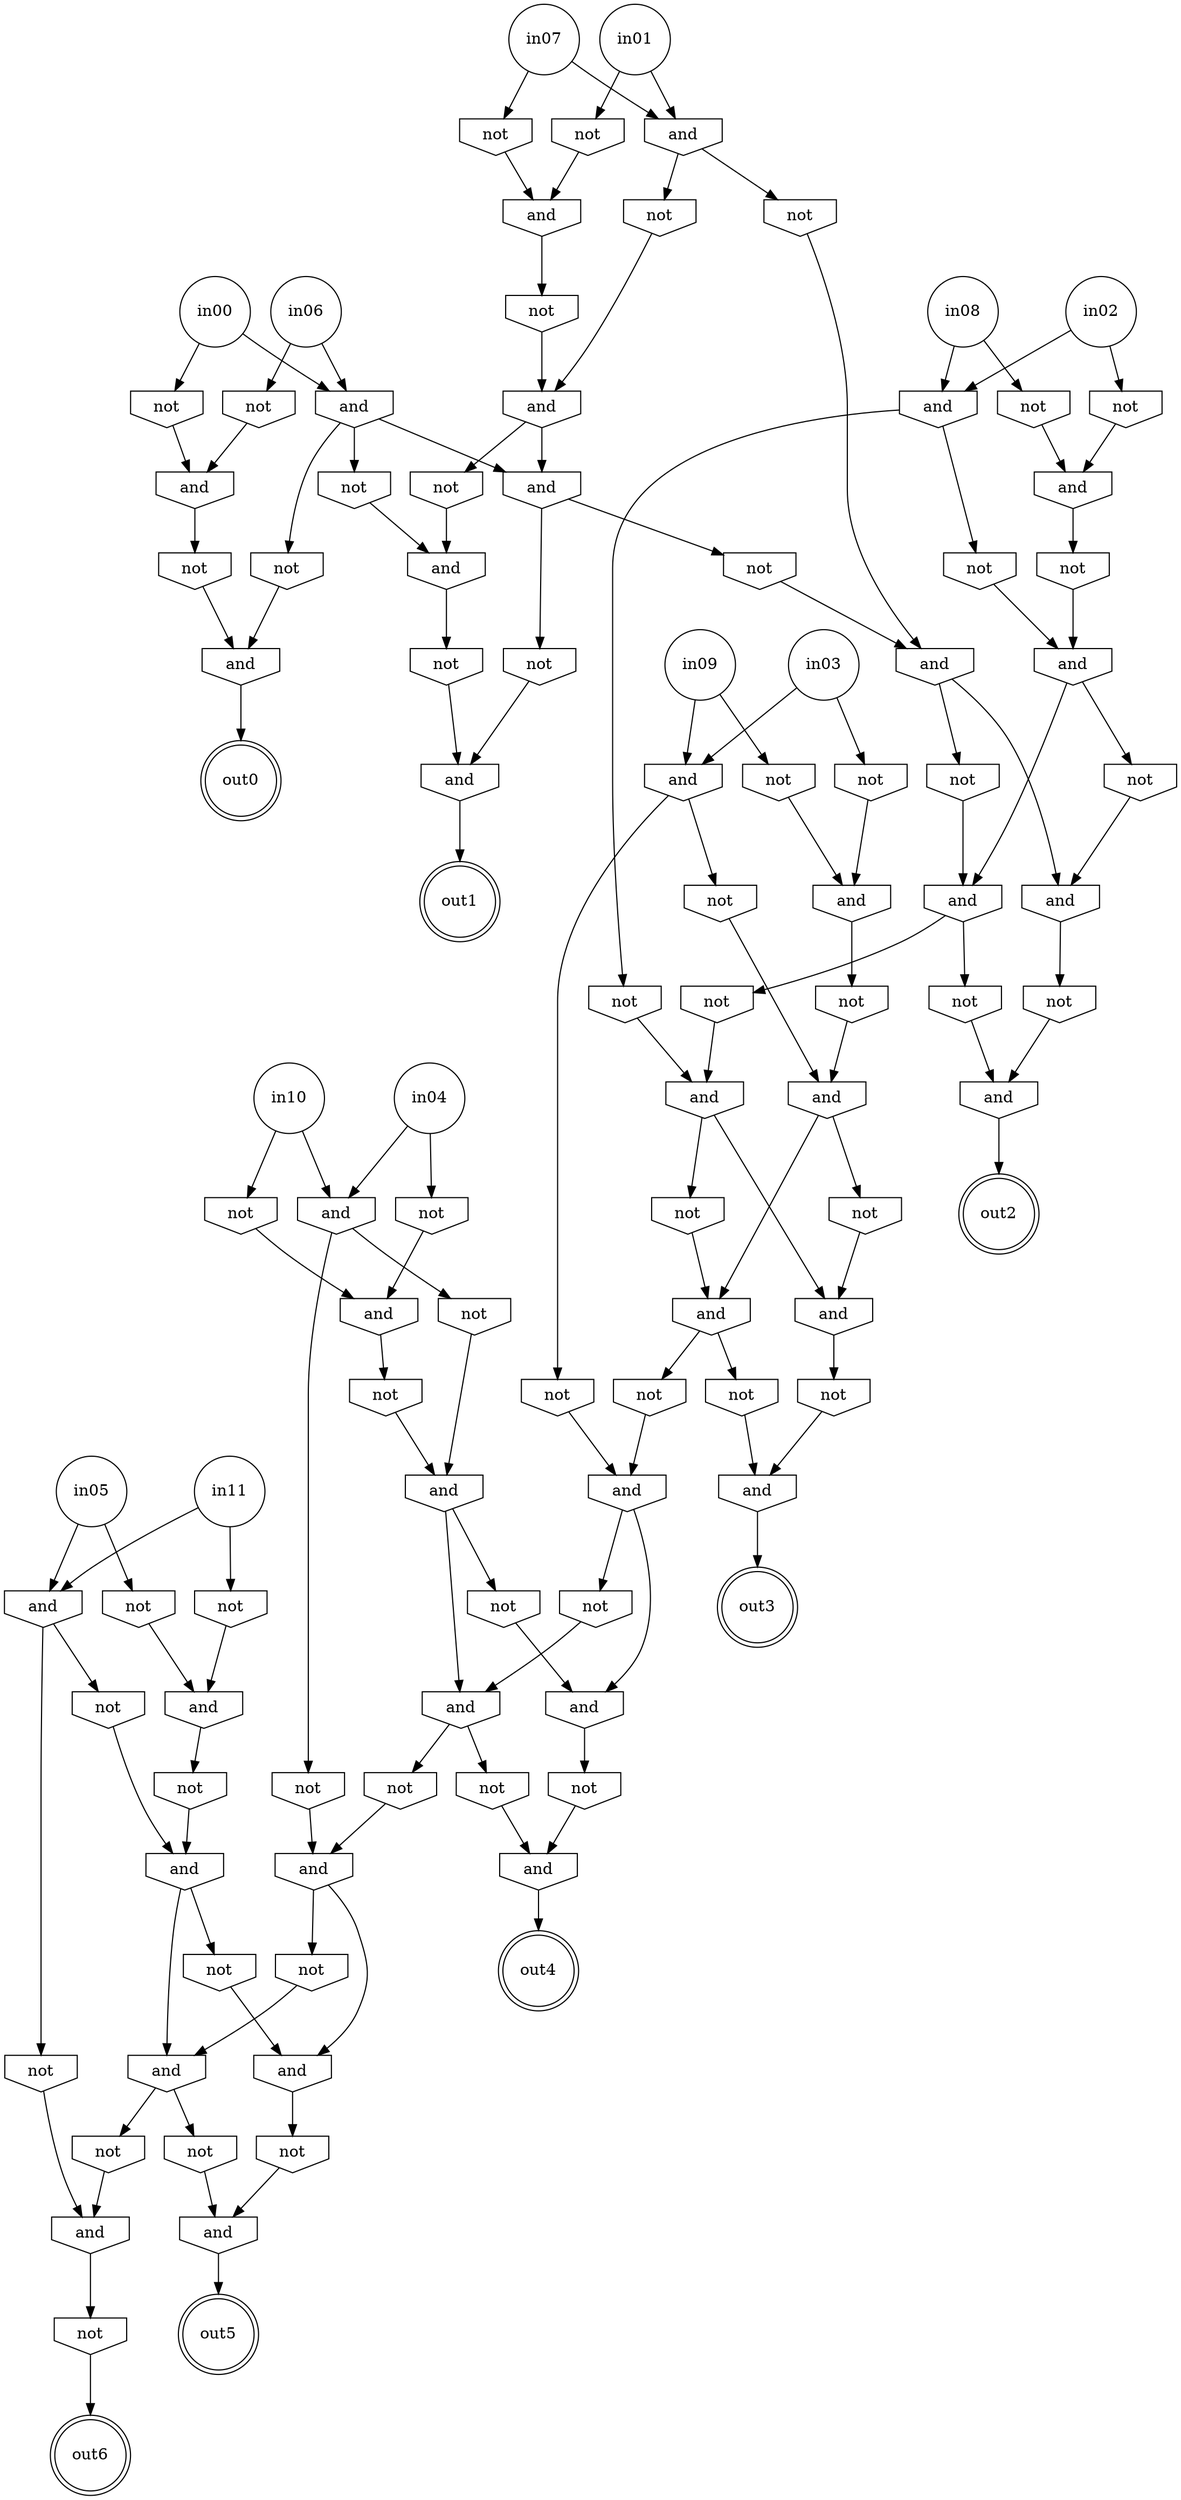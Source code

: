 strict digraph "" {
	node [label="\N"];
	in11	[label=in11,
		shape=circle];
	g6	[label=and,
		shape=invhouse];
	in11 -> g6;
	g0	[label=not,
		shape=invhouse];
	in11 -> g0;
	in10	[label=in10,
		shape=circle];
	g8	[label=and,
		shape=invhouse];
	in10 -> g8;
	g1	[label=not,
		shape=invhouse];
	in10 -> g1;
	in09	[label=in09,
		shape=circle];
	g10	[label=and,
		shape=invhouse];
	in09 -> g10;
	g2	[label=not,
		shape=invhouse];
	in09 -> g2;
	in08	[label=in08,
		shape=circle];
	g12	[label=and,
		shape=invhouse];
	in08 -> g12;
	g3	[label=not,
		shape=invhouse];
	in08 -> g3;
	in07	[label=in07,
		shape=circle];
	g4	[label=not,
		shape=invhouse];
	in07 -> g4;
	g14	[label=and,
		shape=invhouse];
	in07 -> g14;
	in06	[label=in06,
		shape=circle];
	g16	[label=and,
		shape=invhouse];
	in06 -> g16;
	g5	[label=not,
		shape=invhouse];
	in06 -> g5;
	in05	[label=in05,
		shape=circle];
	g7	[label=not,
		shape=invhouse];
	in05 -> g7;
	in05 -> g6;
	in04	[label=in04,
		shape=circle];
	in04 -> g8;
	g9	[label=not,
		shape=invhouse];
	in04 -> g9;
	in03	[label=in03,
		shape=circle];
	g11	[label=not,
		shape=invhouse];
	in03 -> g11;
	in03 -> g10;
	in02	[label=in02,
		shape=circle];
	in02 -> g12;
	g13	[label=not,
		shape=invhouse];
	in02 -> g13;
	in01	[label=in01,
		shape=circle];
	in01 -> g14;
	g15	[label=not,
		shape=invhouse];
	in01 -> g15;
	in00	[label=in00,
		shape=circle];
	g17	[label=not,
		shape=invhouse];
	in00 -> g17;
	in00 -> g16;
	g52	[label=not,
		shape=invhouse];
	g54	[label=and,
		shape=invhouse];
	g52 -> g54;
	g57	[label=not,
		shape=invhouse];
	g54 -> g57;
	g56	[label=not,
		shape=invhouse];
	g59	[label=and,
		shape=invhouse];
	g56 -> g59;
	g58	[label=and,
		shape=invhouse];
	g60	[label=and,
		shape=invhouse];
	g58 -> g60;
	g61	[label=not,
		shape=invhouse];
	g58 -> g61;
	g62	[label=not,
		shape=invhouse];
	g60 -> g62;
	g67	[label=and,
		shape=invhouse];
	g62 -> g67;
	g53	[label=and,
		shape=invhouse];
	g53 -> g56;
	g55	[label=not,
		shape=invhouse];
	g53 -> g55;
	g64	[label=not,
		shape=invhouse];
	g66	[label=and,
		shape=invhouse];
	g64 -> g66;
	g55 -> g58;
	g65	[label=not,
		shape=invhouse];
	g65 -> g67;
	g57 -> g59;
	g68	[label=and,
		shape=invhouse];
	g66 -> g68;
	g69	[label=not,
		shape=invhouse];
	g66 -> g69;
	out1	[label=out1,
		shape=doublecircle];
	g59 -> out1;
	out2	[label=out2,
		shape=doublecircle];
	g67 -> out2;
	g63	[label=and,
		shape=invhouse];
	g61 -> g63;
	g70	[label=not,
		shape=invhouse];
	g68 -> g70;
	g63 -> g64;
	g63 -> g65;
	g71	[label=and,
		shape=invhouse];
	g69 -> g71;
	g20	[label=and,
		shape=invhouse];
	g7 -> g20;
	g21	[label=not,
		shape=invhouse];
	g8 -> g21;
	g22	[label=not,
		shape=invhouse];
	g8 -> g22;
	g73	[label=not,
		shape=invhouse];
	g75	[label=and,
		shape=invhouse];
	g73 -> g75;
	g35	[label=and,
		shape=invhouse];
	g17 -> g35;
	g18	[label=not,
		shape=invhouse];
	g90	[label=and,
		shape=invhouse];
	g18 -> g90;
	g77	[label=not,
		shape=invhouse];
	g79	[label=and,
		shape=invhouse];
	g77 -> g79;
	g27	[label=not,
		shape=invhouse];
	g27 -> g66;
	g28	[label=not,
		shape=invhouse];
	g45	[label=and,
		shape=invhouse];
	g28 -> g45;
	g81	[label=not,
		shape=invhouse];
	g83	[label=and,
		shape=invhouse];
	g81 -> g83;
	g37	[label=not,
		shape=invhouse];
	g43	[label=and,
		shape=invhouse];
	g37 -> g43;
	g38	[label=not,
		shape=invhouse];
	g44	[label=and,
		shape=invhouse];
	g38 -> g44;
	g85	[label=not,
		shape=invhouse];
	g87	[label=and,
		shape=invhouse];
	g85 -> g87;
	g47	[label=and,
		shape=invhouse];
	out0	[label=out0,
		shape=doublecircle];
	g47 -> out0;
	g48	[label=not,
		shape=invhouse];
	g84	[label=and,
		shape=invhouse];
	g48 -> g84;
	g92	[label=not,
		shape=invhouse];
	g90 -> g92;
	g50	[label=not,
		shape=invhouse];
	g50 -> g68;
	g51	[label=not,
		shape=invhouse];
	g51 -> g60;
	out6	[label=out6,
		shape=doublecircle];
	g92 -> out6;
	g6 -> g18;
	g19	[label=not,
		shape=invhouse];
	g6 -> g19;
	g16 -> g53;
	g34	[label=not,
		shape=invhouse];
	g16 -> g34;
	g33	[label=not,
		shape=invhouse];
	g16 -> g33;
	g26	[label=and,
		shape=invhouse];
	g26 -> g38;
	g36	[label=not,
		shape=invhouse];
	g42	[label=and,
		shape=invhouse];
	g36 -> g42;
	g46	[label=and,
		shape=invhouse];
	g46 -> g52;
	g46 -> g53;
	g49	[label=not,
		shape=invhouse];
	g76	[label=and,
		shape=invhouse];
	g49 -> g76;
	g72	[label=not,
		shape=invhouse];
	g74	[label=and,
		shape=invhouse];
	g72 -> g74;
	g78	[label=not,
		shape=invhouse];
	g76 -> g78;
	g80	[label=not,
		shape=invhouse];
	g82	[label=and,
		shape=invhouse];
	g80 -> g82;
	g86	[label=not,
		shape=invhouse];
	g84 -> g86;
	g89	[label=not,
		shape=invhouse];
	g91	[label=and,
		shape=invhouse];
	g89 -> g91;
	out5	[label=out5,
		shape=doublecircle];
	g91 -> out5;
	g32	[label=and,
		shape=invhouse];
	g4 -> g32;
	g31	[label=not,
		shape=invhouse];
	g14 -> g31;
	g30	[label=not,
		shape=invhouse];
	g14 -> g30;
	g24	[label=not,
		shape=invhouse];
	g24 -> g74;
	g34 -> g47;
	g44 -> g50;
	g44 -> g71;
	g45 -> g63;
	g45 -> g51;
	g88	[label=not,
		shape=invhouse];
	g88 -> g90;
	g42 -> g48;
	g42 -> g87;
	g43 -> g49;
	g43 -> g79;
	g41	[label=not,
		shape=invhouse];
	g41 -> g47;
	g86 -> g91;
	g87 -> g89;
	g87 -> g88;
	g39	[label=not,
		shape=invhouse];
	g39 -> g45;
	g40	[label=not,
		shape=invhouse];
	g40 -> g46;
	g31 -> g46;
	g35 -> g41;
	g32 -> g40;
	g33 -> g54;
	g82 -> g85;
	g82 -> g84;
	out4	[label=out4,
		shape=doublecircle];
	g83 -> out4;
	g29	[label=and,
		shape=invhouse];
	g29 -> g39;
	g30 -> g58;
	g21 -> g82;
	g25	[label=not,
		shape=invhouse];
	g25 -> g44;
	g22 -> g43;
	g23	[label=and,
		shape=invhouse];
	g23 -> g37;
	g78 -> g83;
	g79 -> g81;
	g79 -> g80;
	g19 -> g42;
	g20 -> g36;
	out3	[label=out3,
		shape=doublecircle];
	g11 -> g26;
	g15 -> g32;
	g12 -> g27;
	g12 -> g28;
	g13 -> g29;
	g74 -> g77;
	g74 -> g76;
	g75 -> out3;
	g9 -> g23;
	g10 -> g24;
	g10 -> g25;
	g1 -> g23;
	g5 -> g35;
	g2 -> g26;
	g3 -> g29;
	g70 -> g75;
	g71 -> g73;
	g71 -> g72;
	g0 -> g20;
}
